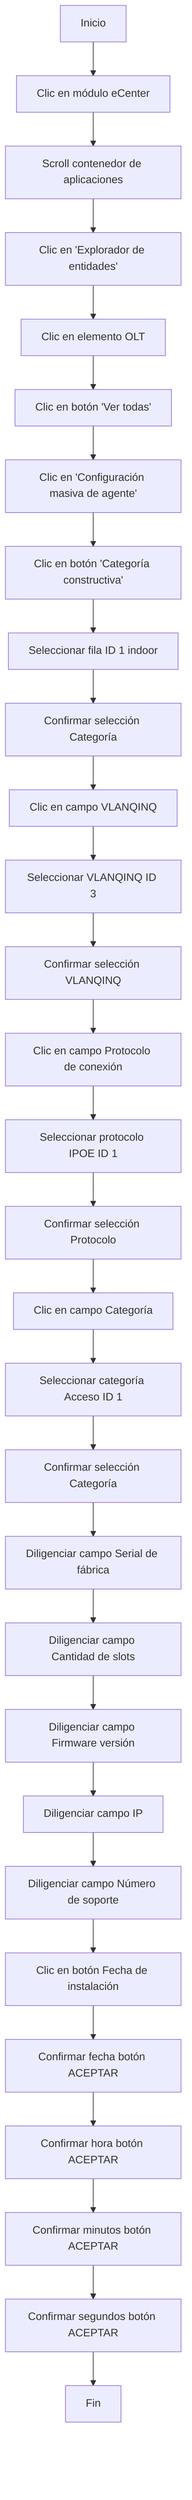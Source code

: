 flowchart TD
    A[Inicio] --> B[Clic en módulo eCenter]
    B --> C[Scroll contenedor de aplicaciones]
    C --> D[Clic en 'Explorador de entidades']
    D --> E[Clic en elemento OLT]
    E --> F[Clic en botón 'Ver todas']
    F --> G[Clic en 'Configuración masiva de agente']
    G --> H[Clic en botón 'Categoría constructiva']
    H --> I[Seleccionar fila ID 1 indoor]
    I --> J[Confirmar selección Categoría]
    J --> K[Clic en campo VLANQINQ]
    K --> L[Seleccionar VLANQINQ ID 3]
    L --> M[Confirmar selección VLANQINQ]
    M --> N[Clic en campo Protocolo de conexión]
    N --> O[Seleccionar protocolo IPOE ID 1]
    O --> P[Confirmar selección Protocolo]
    P --> Q[Clic en campo Categoría]
    Q --> R[Seleccionar categoría Acceso ID 1]
    R --> S[Confirmar selección Categoría]
    S --> T[Diligenciar campo Serial de fábrica]
    T --> U[Diligenciar campo Cantidad de slots]
    U --> V[Diligenciar campo Firmware versión]
    V --> W[Diligenciar campo IP]
    W --> X[Diligenciar campo Número de soporte]
    X --> Y[Clic en botón Fecha de instalación]
    Y --> Z[Confirmar fecha botón ACEPTAR]
    Z --> AA[Confirmar hora botón ACEPTAR]
    AA --> AB[Confirmar minutos botón ACEPTAR]
    AB --> AC[Confirmar segundos botón ACEPTAR]
    AC --> AD[Fin]
